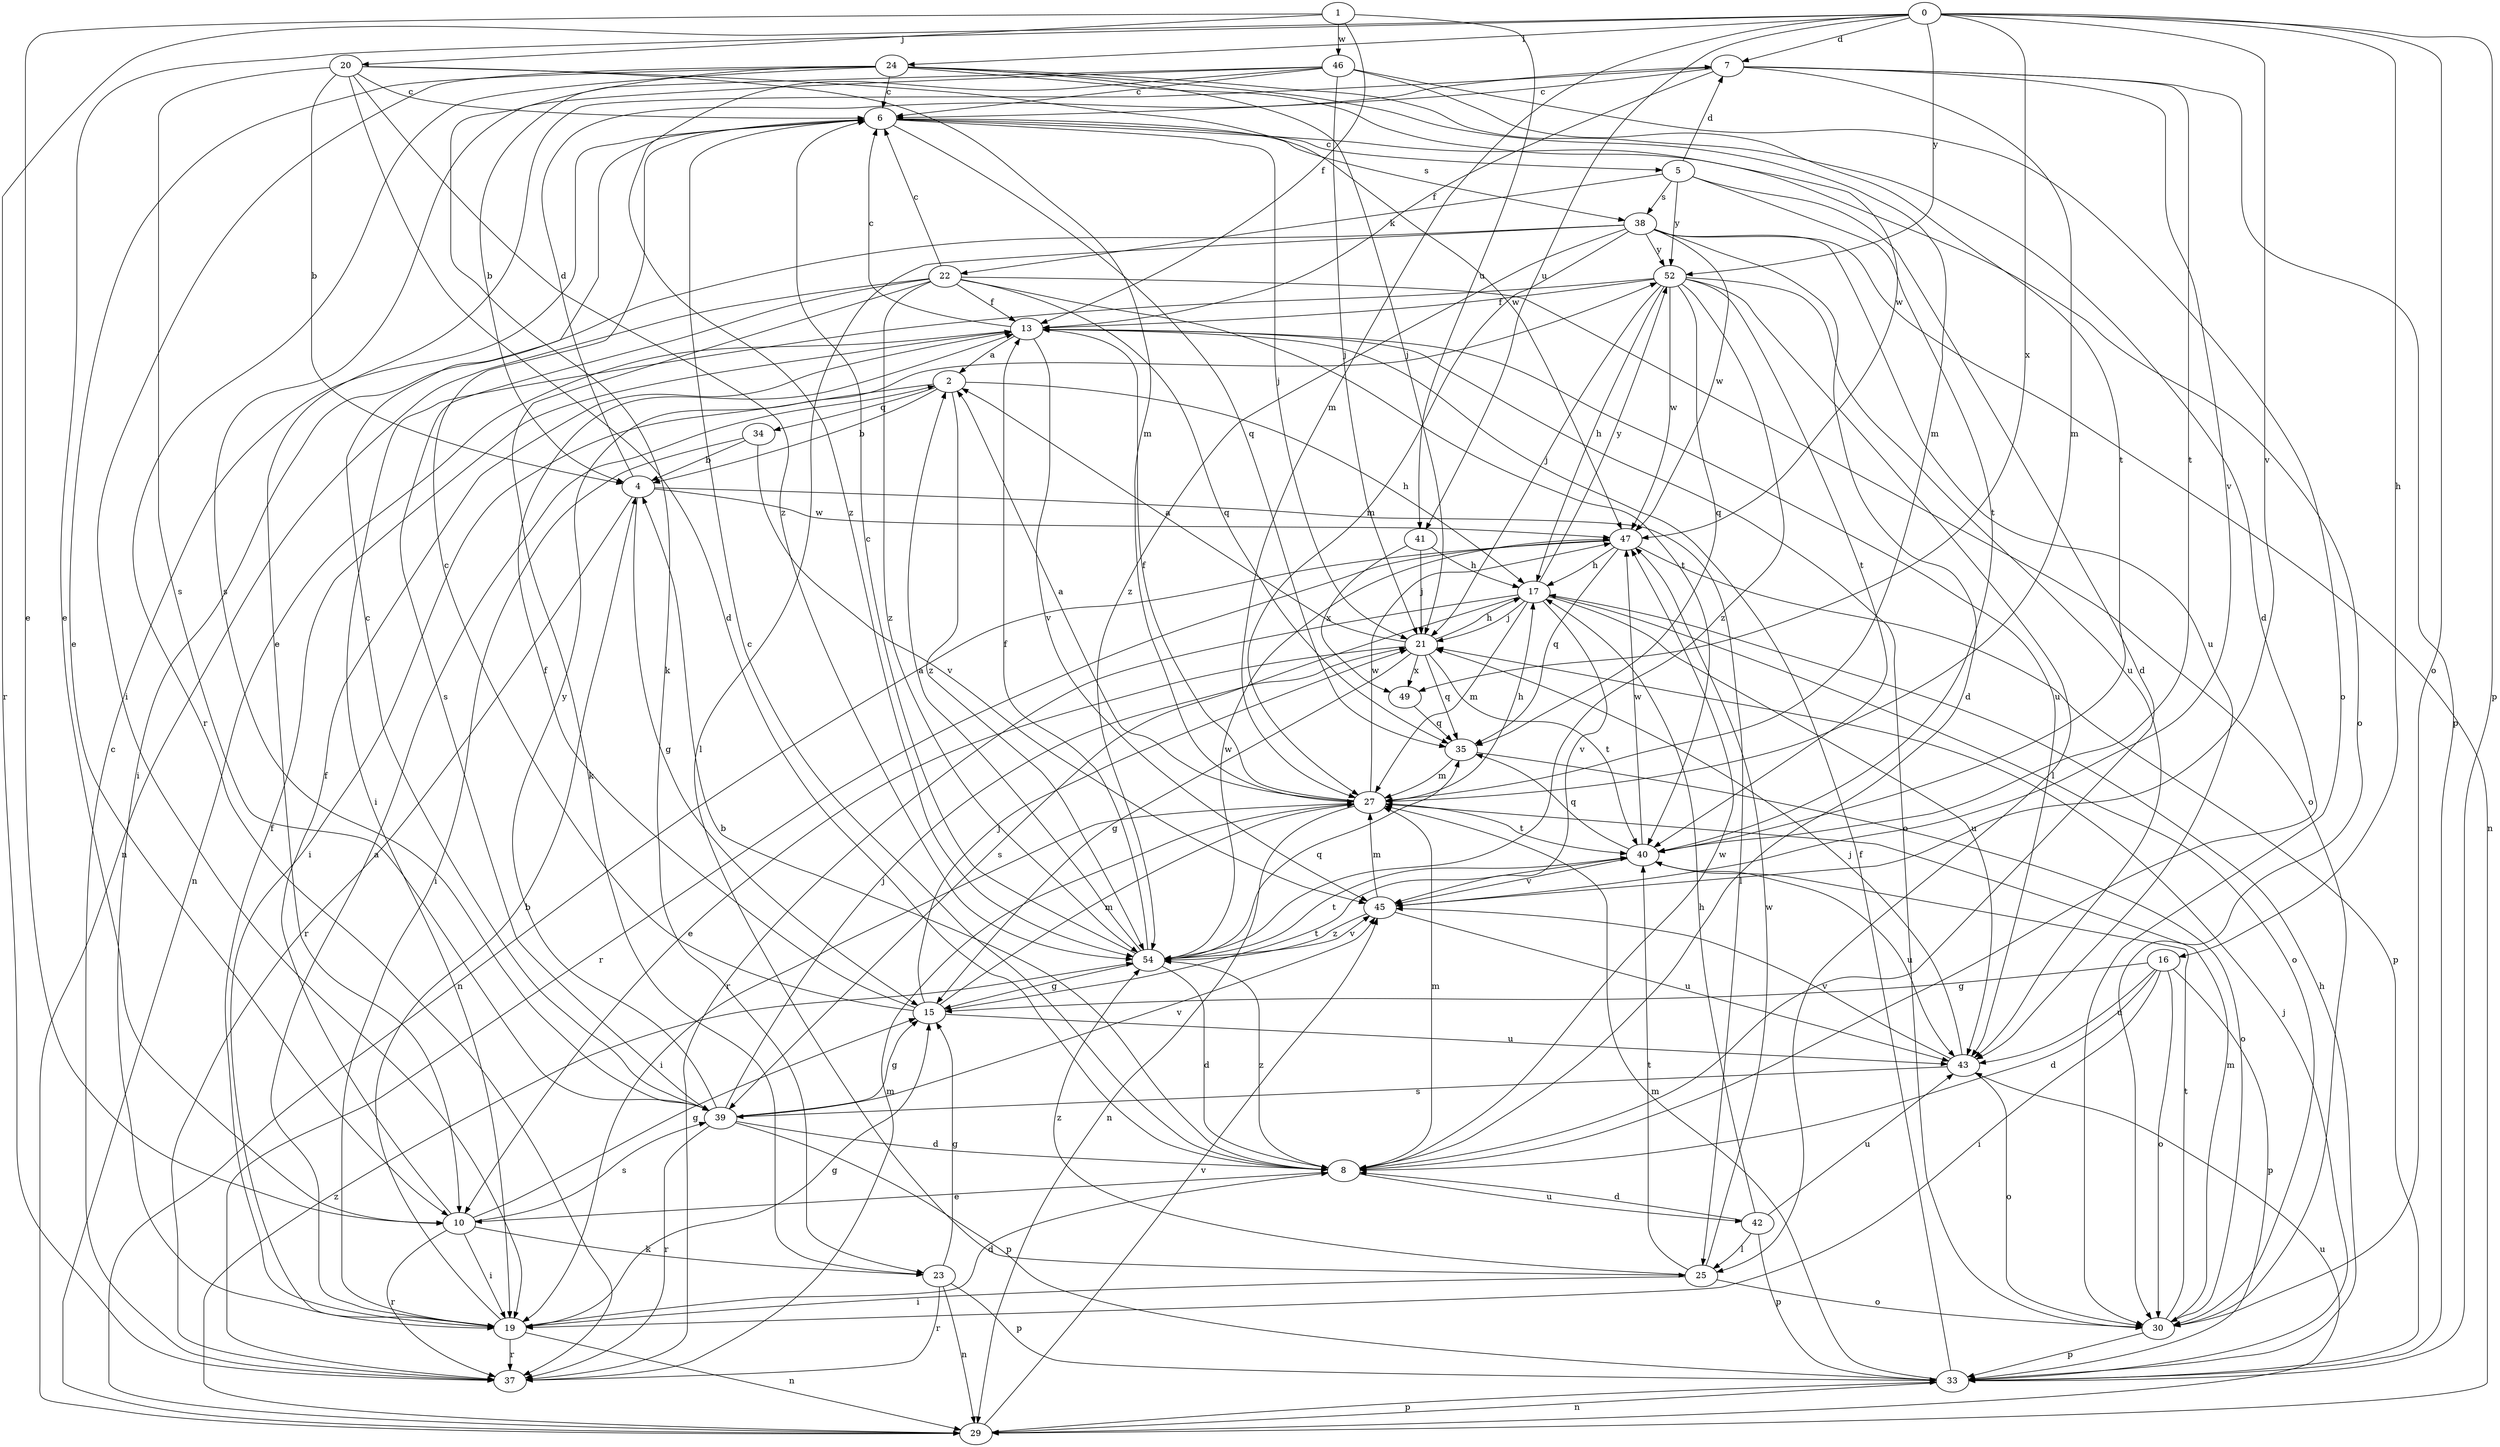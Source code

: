 strict digraph  {
0;
1;
2;
4;
5;
6;
7;
8;
10;
13;
15;
16;
17;
19;
20;
21;
22;
23;
24;
25;
27;
29;
30;
33;
34;
35;
37;
38;
39;
40;
41;
42;
43;
45;
46;
47;
49;
52;
54;
0 -> 7  [label=d];
0 -> 10  [label=e];
0 -> 16  [label=h];
0 -> 24  [label=l];
0 -> 27  [label=m];
0 -> 30  [label=o];
0 -> 33  [label=p];
0 -> 37  [label=r];
0 -> 41  [label=u];
0 -> 45  [label=v];
0 -> 49  [label=x];
0 -> 52  [label=y];
1 -> 10  [label=e];
1 -> 13  [label=f];
1 -> 20  [label=j];
1 -> 41  [label=u];
1 -> 46  [label=w];
2 -> 4  [label=b];
2 -> 17  [label=h];
2 -> 19  [label=i];
2 -> 34  [label=q];
2 -> 54  [label=z];
4 -> 7  [label=d];
4 -> 15  [label=g];
4 -> 25  [label=l];
4 -> 37  [label=r];
4 -> 47  [label=w];
5 -> 7  [label=d];
5 -> 8  [label=d];
5 -> 22  [label=k];
5 -> 38  [label=s];
5 -> 40  [label=t];
5 -> 52  [label=y];
6 -> 5  [label=c];
6 -> 21  [label=j];
6 -> 30  [label=o];
6 -> 35  [label=q];
6 -> 38  [label=s];
7 -> 6  [label=c];
7 -> 10  [label=e];
7 -> 13  [label=f];
7 -> 27  [label=m];
7 -> 33  [label=p];
7 -> 40  [label=t];
7 -> 45  [label=v];
8 -> 4  [label=b];
8 -> 6  [label=c];
8 -> 10  [label=e];
8 -> 27  [label=m];
8 -> 42  [label=u];
8 -> 47  [label=w];
8 -> 54  [label=z];
10 -> 13  [label=f];
10 -> 15  [label=g];
10 -> 19  [label=i];
10 -> 23  [label=k];
10 -> 37  [label=r];
10 -> 39  [label=s];
13 -> 2  [label=a];
13 -> 6  [label=c];
13 -> 29  [label=n];
13 -> 30  [label=o];
13 -> 43  [label=u];
13 -> 45  [label=v];
15 -> 6  [label=c];
15 -> 13  [label=f];
15 -> 21  [label=j];
15 -> 27  [label=m];
15 -> 40  [label=t];
15 -> 43  [label=u];
16 -> 8  [label=d];
16 -> 15  [label=g];
16 -> 19  [label=i];
16 -> 30  [label=o];
16 -> 33  [label=p];
16 -> 43  [label=u];
17 -> 21  [label=j];
17 -> 27  [label=m];
17 -> 30  [label=o];
17 -> 37  [label=r];
17 -> 39  [label=s];
17 -> 43  [label=u];
17 -> 45  [label=v];
17 -> 52  [label=y];
19 -> 2  [label=a];
19 -> 4  [label=b];
19 -> 8  [label=d];
19 -> 13  [label=f];
19 -> 15  [label=g];
19 -> 29  [label=n];
19 -> 37  [label=r];
20 -> 4  [label=b];
20 -> 6  [label=c];
20 -> 8  [label=d];
20 -> 27  [label=m];
20 -> 39  [label=s];
20 -> 47  [label=w];
20 -> 54  [label=z];
21 -> 2  [label=a];
21 -> 10  [label=e];
21 -> 15  [label=g];
21 -> 17  [label=h];
21 -> 35  [label=q];
21 -> 40  [label=t];
21 -> 49  [label=x];
22 -> 6  [label=c];
22 -> 13  [label=f];
22 -> 23  [label=k];
22 -> 29  [label=n];
22 -> 30  [label=o];
22 -> 35  [label=q];
22 -> 39  [label=s];
22 -> 40  [label=t];
22 -> 54  [label=z];
23 -> 15  [label=g];
23 -> 29  [label=n];
23 -> 33  [label=p];
23 -> 37  [label=r];
24 -> 6  [label=c];
24 -> 8  [label=d];
24 -> 10  [label=e];
24 -> 19  [label=i];
24 -> 21  [label=j];
24 -> 23  [label=k];
24 -> 27  [label=m];
24 -> 37  [label=r];
24 -> 47  [label=w];
25 -> 19  [label=i];
25 -> 30  [label=o];
25 -> 40  [label=t];
25 -> 47  [label=w];
25 -> 54  [label=z];
27 -> 2  [label=a];
27 -> 13  [label=f];
27 -> 17  [label=h];
27 -> 19  [label=i];
27 -> 29  [label=n];
27 -> 40  [label=t];
27 -> 47  [label=w];
29 -> 33  [label=p];
29 -> 43  [label=u];
29 -> 45  [label=v];
29 -> 54  [label=z];
30 -> 27  [label=m];
30 -> 33  [label=p];
30 -> 40  [label=t];
33 -> 13  [label=f];
33 -> 17  [label=h];
33 -> 21  [label=j];
33 -> 27  [label=m];
33 -> 29  [label=n];
34 -> 4  [label=b];
34 -> 19  [label=i];
34 -> 45  [label=v];
35 -> 27  [label=m];
35 -> 30  [label=o];
37 -> 6  [label=c];
37 -> 27  [label=m];
38 -> 8  [label=d];
38 -> 19  [label=i];
38 -> 25  [label=l];
38 -> 27  [label=m];
38 -> 29  [label=n];
38 -> 43  [label=u];
38 -> 47  [label=w];
38 -> 52  [label=y];
38 -> 54  [label=z];
39 -> 6  [label=c];
39 -> 8  [label=d];
39 -> 15  [label=g];
39 -> 21  [label=j];
39 -> 33  [label=p];
39 -> 37  [label=r];
39 -> 45  [label=v];
39 -> 52  [label=y];
40 -> 35  [label=q];
40 -> 43  [label=u];
40 -> 45  [label=v];
40 -> 47  [label=w];
41 -> 17  [label=h];
41 -> 21  [label=j];
41 -> 49  [label=x];
42 -> 8  [label=d];
42 -> 17  [label=h];
42 -> 25  [label=l];
42 -> 33  [label=p];
42 -> 43  [label=u];
43 -> 21  [label=j];
43 -> 30  [label=o];
43 -> 39  [label=s];
43 -> 45  [label=v];
45 -> 27  [label=m];
45 -> 43  [label=u];
45 -> 54  [label=z];
46 -> 4  [label=b];
46 -> 6  [label=c];
46 -> 21  [label=j];
46 -> 30  [label=o];
46 -> 39  [label=s];
46 -> 40  [label=t];
46 -> 54  [label=z];
47 -> 17  [label=h];
47 -> 29  [label=n];
47 -> 33  [label=p];
47 -> 35  [label=q];
47 -> 37  [label=r];
49 -> 35  [label=q];
52 -> 13  [label=f];
52 -> 17  [label=h];
52 -> 19  [label=i];
52 -> 21  [label=j];
52 -> 25  [label=l];
52 -> 35  [label=q];
52 -> 40  [label=t];
52 -> 43  [label=u];
52 -> 47  [label=w];
52 -> 54  [label=z];
54 -> 2  [label=a];
54 -> 6  [label=c];
54 -> 8  [label=d];
54 -> 13  [label=f];
54 -> 15  [label=g];
54 -> 35  [label=q];
54 -> 40  [label=t];
54 -> 45  [label=v];
54 -> 47  [label=w];
}
